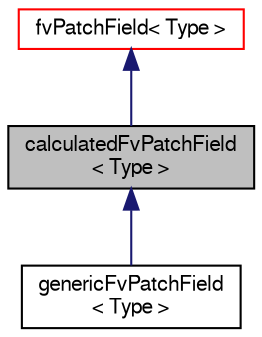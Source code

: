 digraph "calculatedFvPatchField&lt; Type &gt;"
{
  bgcolor="transparent";
  edge [fontname="FreeSans",fontsize="10",labelfontname="FreeSans",labelfontsize="10"];
  node [fontname="FreeSans",fontsize="10",shape=record];
  Node0 [label="calculatedFvPatchField\l\< Type \>",height=0.2,width=0.4,color="black", fillcolor="grey75", style="filled", fontcolor="black"];
  Node1 -> Node0 [dir="back",color="midnightblue",fontsize="10",style="solid",fontname="FreeSans"];
  Node1 [label="fvPatchField\< Type \>",height=0.2,width=0.4,color="red",URL="$a22354.html",tooltip="Abstract base class with a fat-interface to all derived classes covering all possible ways in which t..."];
  Node0 -> Node9 [dir="back",color="midnightblue",fontsize="10",style="solid",fontname="FreeSans"];
  Node9 [label="genericFvPatchField\l\< Type \>",height=0.2,width=0.4,color="black",URL="$a23554.html",tooltip="This boundary condition provides a generic version of the calculated condition, useful as a fallback ..."];
}
